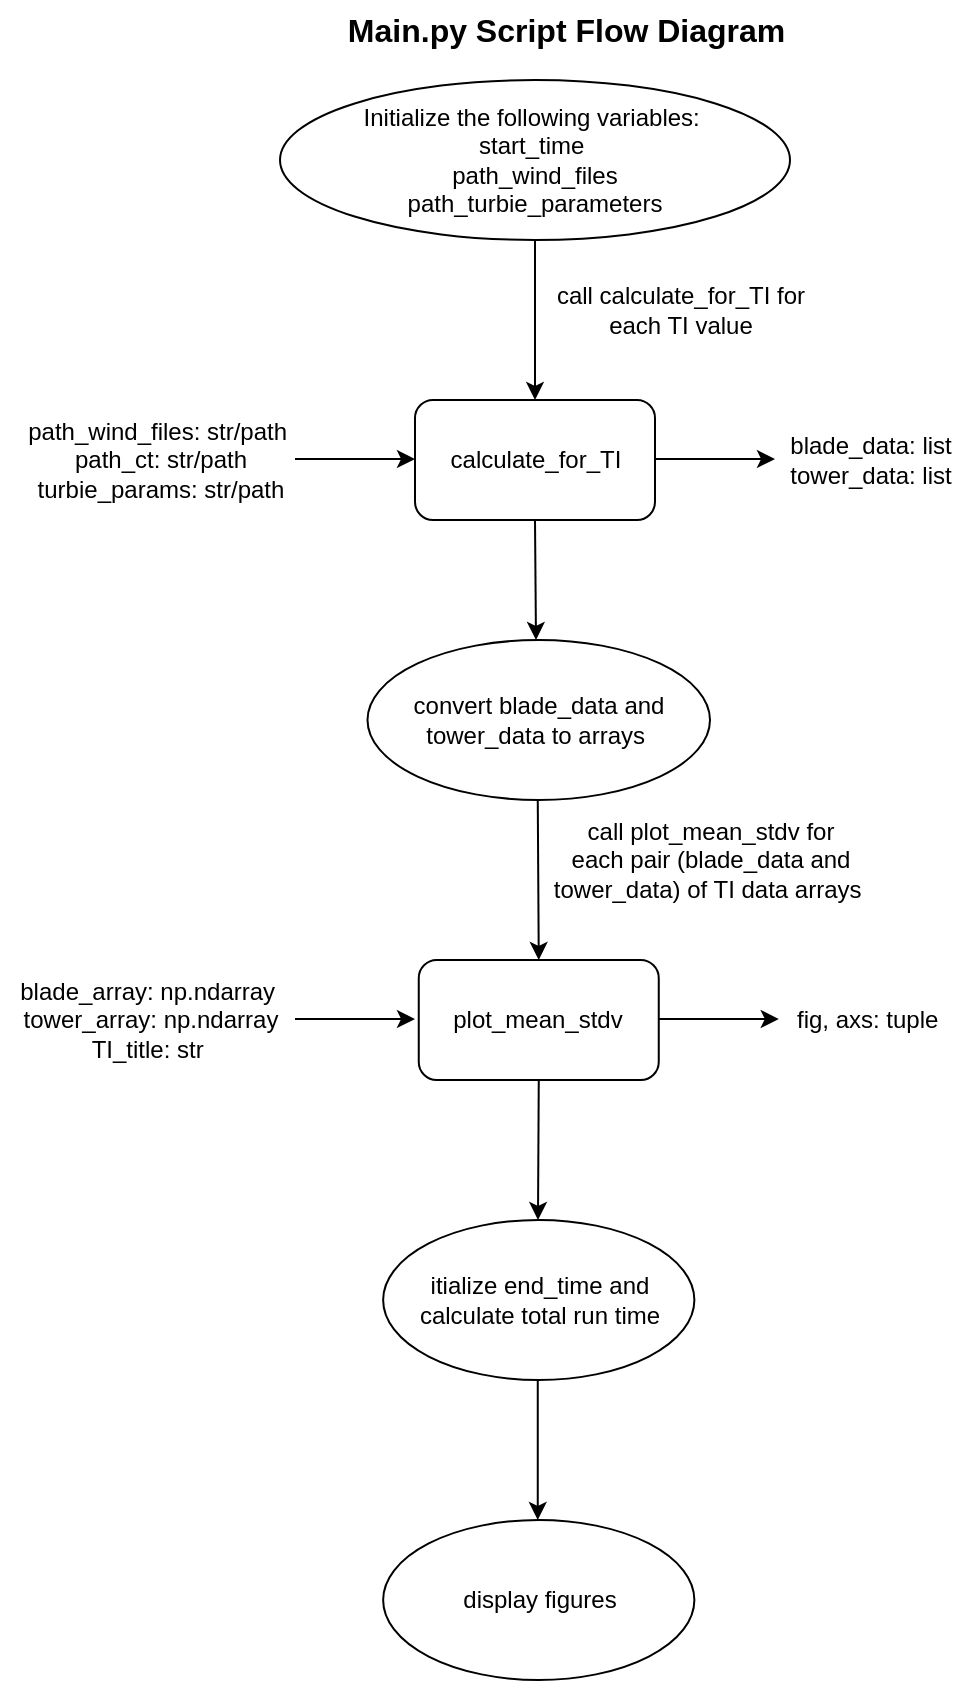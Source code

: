 <mxfile version="26.1.0">
  <diagram id="kgpKYQtTHZ0yAKxKKP6v" name="Page-1">
    <mxGraphModel dx="954" dy="558" grid="1" gridSize="10" guides="1" tooltips="1" connect="1" arrows="1" fold="1" page="1" pageScale="1" pageWidth="850" pageHeight="1100" math="0" shadow="0">
      <root>
        <mxCell id="0" />
        <mxCell id="1" parent="0" />
        <mxCell id="g1UFgbMDgLvSiYdy4ocw-50" value="&lt;b&gt;&lt;font style=&quot;font-size: 16px;&quot;&gt;Main.py Script Flow Diagram&amp;nbsp;&lt;/font&gt;&lt;/b&gt;" style="text;html=1;align=center;verticalAlign=middle;resizable=0;points=[];autosize=1;strokeColor=none;fillColor=none;" parent="1" vertex="1">
          <mxGeometry x="285" y="20" width="250" height="30" as="geometry" />
        </mxCell>
        <mxCell id="0ad2F_PwVZQ8O6TXxoXa-2" value="" style="endArrow=classic;html=1;rounded=0;exitX=0.5;exitY=1;exitDx=0;exitDy=0;entryX=0.5;entryY=0;entryDx=0;entryDy=0;" edge="1" parent="1" source="0ad2F_PwVZQ8O6TXxoXa-4" target="0ad2F_PwVZQ8O6TXxoXa-3">
          <mxGeometry width="50" height="50" relative="1" as="geometry">
            <mxPoint x="385" y="150" as="sourcePoint" />
            <mxPoint x="400" y="220" as="targetPoint" />
          </mxGeometry>
        </mxCell>
        <mxCell id="0ad2F_PwVZQ8O6TXxoXa-3" value="calculate_for_TI" style="rounded=1;whiteSpace=wrap;html=1;" vertex="1" parent="1">
          <mxGeometry x="332.5" y="220" width="120" height="60" as="geometry" />
        </mxCell>
        <mxCell id="0ad2F_PwVZQ8O6TXxoXa-4" value="Initialize the following variables:&amp;nbsp;&lt;div&gt;start_time&amp;nbsp;&lt;/div&gt;&lt;div&gt;path_wind_files&lt;/div&gt;&lt;div&gt;path_turbie_parameters&lt;/div&gt;" style="ellipse;whiteSpace=wrap;html=1;" vertex="1" parent="1">
          <mxGeometry x="265" y="60" width="255" height="80" as="geometry" />
        </mxCell>
        <mxCell id="0ad2F_PwVZQ8O6TXxoXa-6" value="path_wind_files: str/path&amp;nbsp;&lt;div&gt;path_ct: str/path&lt;/div&gt;&lt;div&gt;turbie_params: str/path&lt;/div&gt;" style="text;html=1;align=center;verticalAlign=middle;resizable=0;points=[];autosize=1;strokeColor=none;fillColor=none;" vertex="1" parent="1">
          <mxGeometry x="125" y="220" width="160" height="60" as="geometry" />
        </mxCell>
        <mxCell id="0ad2F_PwVZQ8O6TXxoXa-7" value="call calculate_for_TI for&lt;div&gt;&amp;nbsp;each TI value&amp;nbsp;&lt;/div&gt;" style="text;html=1;align=center;verticalAlign=middle;resizable=0;points=[];autosize=1;strokeColor=none;fillColor=none;" vertex="1" parent="1">
          <mxGeometry x="390" y="155" width="150" height="40" as="geometry" />
        </mxCell>
        <mxCell id="0ad2F_PwVZQ8O6TXxoXa-9" value="" style="endArrow=classic;html=1;rounded=0;" edge="1" parent="1">
          <mxGeometry width="50" height="50" relative="1" as="geometry">
            <mxPoint x="272.5" y="249.5" as="sourcePoint" />
            <mxPoint x="332.5" y="249.5" as="targetPoint" />
          </mxGeometry>
        </mxCell>
        <mxCell id="0ad2F_PwVZQ8O6TXxoXa-10" value="" style="endArrow=classic;html=1;rounded=0;" edge="1" parent="1">
          <mxGeometry width="50" height="50" relative="1" as="geometry">
            <mxPoint x="452.5" y="249.5" as="sourcePoint" />
            <mxPoint x="512.5" y="249.5" as="targetPoint" />
          </mxGeometry>
        </mxCell>
        <mxCell id="0ad2F_PwVZQ8O6TXxoXa-11" value="blade_data: list&lt;div&gt;tower_data: list&lt;/div&gt;" style="text;html=1;align=center;verticalAlign=middle;resizable=0;points=[];autosize=1;strokeColor=none;fillColor=none;" vertex="1" parent="1">
          <mxGeometry x="510" y="230" width="100" height="40" as="geometry" />
        </mxCell>
        <mxCell id="0ad2F_PwVZQ8O6TXxoXa-12" value="" style="endArrow=classic;html=1;rounded=0;exitX=0.5;exitY=1;exitDx=0;exitDy=0;" edge="1" parent="1" source="0ad2F_PwVZQ8O6TXxoXa-3">
          <mxGeometry width="50" height="50" relative="1" as="geometry">
            <mxPoint x="400" y="260" as="sourcePoint" />
            <mxPoint x="393" y="340" as="targetPoint" />
          </mxGeometry>
        </mxCell>
        <mxCell id="0ad2F_PwVZQ8O6TXxoXa-13" value="convert blade_data and tower_data to arrays&amp;nbsp;" style="ellipse;whiteSpace=wrap;html=1;" vertex="1" parent="1">
          <mxGeometry x="308.75" y="340" width="171.25" height="80" as="geometry" />
        </mxCell>
        <mxCell id="0ad2F_PwVZQ8O6TXxoXa-14" value="" style="endArrow=classic;html=1;rounded=0;exitX=0.5;exitY=1;exitDx=0;exitDy=0;entryX=0.5;entryY=0;entryDx=0;entryDy=0;" edge="1" parent="1" target="0ad2F_PwVZQ8O6TXxoXa-16">
          <mxGeometry width="50" height="50" relative="1" as="geometry">
            <mxPoint x="393.88" y="420" as="sourcePoint" />
            <mxPoint x="393.88" y="480" as="targetPoint" />
          </mxGeometry>
        </mxCell>
        <mxCell id="0ad2F_PwVZQ8O6TXxoXa-15" value="call plot_mean_stdv for&lt;div&gt;&amp;nbsp;each pair (blade_data and&amp;nbsp;&lt;/div&gt;&lt;div&gt;tower_data) of TI data arrays&amp;nbsp;&lt;/div&gt;" style="text;html=1;align=center;verticalAlign=middle;resizable=0;points=[];autosize=1;strokeColor=none;fillColor=none;" vertex="1" parent="1">
          <mxGeometry x="390" y="420" width="180" height="60" as="geometry" />
        </mxCell>
        <mxCell id="0ad2F_PwVZQ8O6TXxoXa-16" value="plot_mean_stdv" style="rounded=1;whiteSpace=wrap;html=1;" vertex="1" parent="1">
          <mxGeometry x="334.38" y="500" width="120" height="60" as="geometry" />
        </mxCell>
        <mxCell id="0ad2F_PwVZQ8O6TXxoXa-17" value="blade_array: np.ndarray&amp;nbsp;&lt;div&gt;tower_array: np.ndarray&lt;br&gt;&lt;div&gt;TI_title: str&amp;nbsp;&lt;/div&gt;&lt;/div&gt;" style="text;html=1;align=center;verticalAlign=middle;resizable=0;points=[];autosize=1;strokeColor=none;fillColor=none;" vertex="1" parent="1">
          <mxGeometry x="125" y="500" width="150" height="60" as="geometry" />
        </mxCell>
        <mxCell id="0ad2F_PwVZQ8O6TXxoXa-18" value="" style="endArrow=classic;html=1;rounded=0;" edge="1" parent="1">
          <mxGeometry width="50" height="50" relative="1" as="geometry">
            <mxPoint x="272.5" y="529.5" as="sourcePoint" />
            <mxPoint x="332.5" y="529.5" as="targetPoint" />
          </mxGeometry>
        </mxCell>
        <mxCell id="0ad2F_PwVZQ8O6TXxoXa-19" value="fig, axs: tuple&amp;nbsp;" style="text;html=1;align=center;verticalAlign=middle;resizable=0;points=[];autosize=1;strokeColor=none;fillColor=none;" vertex="1" parent="1">
          <mxGeometry x="510" y="515" width="100" height="30" as="geometry" />
        </mxCell>
        <mxCell id="0ad2F_PwVZQ8O6TXxoXa-20" value="" style="endArrow=classic;html=1;rounded=0;" edge="1" parent="1">
          <mxGeometry width="50" height="50" relative="1" as="geometry">
            <mxPoint x="454.38" y="529.5" as="sourcePoint" />
            <mxPoint x="514.38" y="529.5" as="targetPoint" />
          </mxGeometry>
        </mxCell>
        <mxCell id="0ad2F_PwVZQ8O6TXxoXa-21" value="" style="endArrow=classic;html=1;rounded=0;exitX=0.5;exitY=1;exitDx=0;exitDy=0;" edge="1" parent="1" source="0ad2F_PwVZQ8O6TXxoXa-16">
          <mxGeometry width="50" height="50" relative="1" as="geometry">
            <mxPoint x="400" y="560" as="sourcePoint" />
            <mxPoint x="394" y="630" as="targetPoint" />
          </mxGeometry>
        </mxCell>
        <mxCell id="0ad2F_PwVZQ8O6TXxoXa-22" value="itialize end_time and calculate total run time" style="ellipse;whiteSpace=wrap;html=1;" vertex="1" parent="1">
          <mxGeometry x="316.57" y="630" width="155.62" height="80" as="geometry" />
        </mxCell>
        <mxCell id="0ad2F_PwVZQ8O6TXxoXa-23" value="" style="endArrow=classic;html=1;rounded=0;exitX=0.5;exitY=1;exitDx=0;exitDy=0;" edge="1" parent="1">
          <mxGeometry width="50" height="50" relative="1" as="geometry">
            <mxPoint x="393.88" y="710" as="sourcePoint" />
            <mxPoint x="393.88" y="780" as="targetPoint" />
          </mxGeometry>
        </mxCell>
        <mxCell id="0ad2F_PwVZQ8O6TXxoXa-24" value="display figures" style="ellipse;whiteSpace=wrap;html=1;" vertex="1" parent="1">
          <mxGeometry x="316.57" y="780" width="155.62" height="80" as="geometry" />
        </mxCell>
      </root>
    </mxGraphModel>
  </diagram>
</mxfile>
